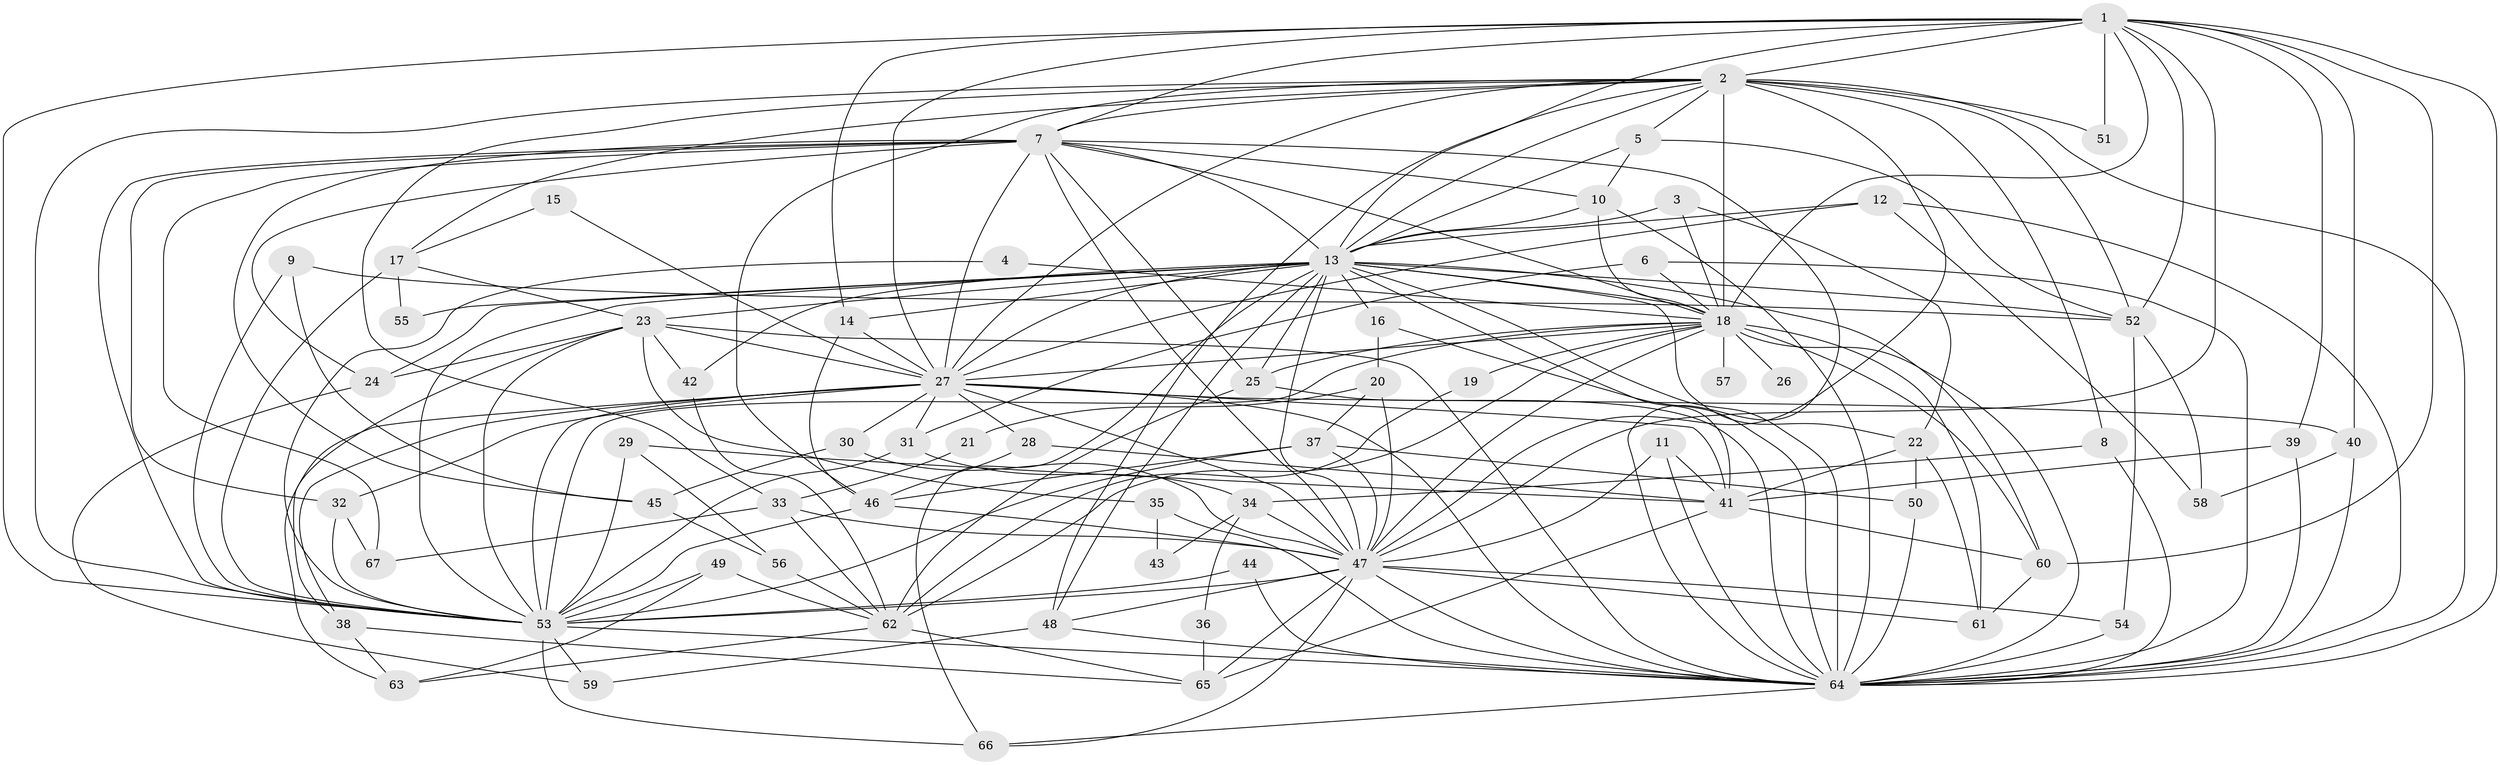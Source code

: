 // original degree distribution, {14: 0.007462686567164179, 16: 0.007462686567164179, 29: 0.007462686567164179, 15: 0.014925373134328358, 28: 0.007462686567164179, 24: 0.007462686567164179, 26: 0.007462686567164179, 23: 0.007462686567164179, 33: 0.007462686567164179, 3: 0.19402985074626866, 2: 0.5074626865671642, 5: 0.04477611940298507, 4: 0.13432835820895522, 9: 0.014925373134328358, 7: 0.007462686567164179, 6: 0.014925373134328358, 10: 0.007462686567164179}
// Generated by graph-tools (version 1.1) at 2025/01/03/09/25 03:01:15]
// undirected, 67 vertices, 196 edges
graph export_dot {
graph [start="1"]
  node [color=gray90,style=filled];
  1;
  2;
  3;
  4;
  5;
  6;
  7;
  8;
  9;
  10;
  11;
  12;
  13;
  14;
  15;
  16;
  17;
  18;
  19;
  20;
  21;
  22;
  23;
  24;
  25;
  26;
  27;
  28;
  29;
  30;
  31;
  32;
  33;
  34;
  35;
  36;
  37;
  38;
  39;
  40;
  41;
  42;
  43;
  44;
  45;
  46;
  47;
  48;
  49;
  50;
  51;
  52;
  53;
  54;
  55;
  56;
  57;
  58;
  59;
  60;
  61;
  62;
  63;
  64;
  65;
  66;
  67;
  1 -- 2 [weight=2.0];
  1 -- 7 [weight=1.0];
  1 -- 13 [weight=1.0];
  1 -- 14 [weight=1.0];
  1 -- 18 [weight=1.0];
  1 -- 27 [weight=1.0];
  1 -- 39 [weight=1.0];
  1 -- 40 [weight=1.0];
  1 -- 47 [weight=1.0];
  1 -- 51 [weight=1.0];
  1 -- 52 [weight=1.0];
  1 -- 53 [weight=1.0];
  1 -- 60 [weight=1.0];
  1 -- 64 [weight=1.0];
  2 -- 5 [weight=1.0];
  2 -- 7 [weight=2.0];
  2 -- 8 [weight=1.0];
  2 -- 13 [weight=2.0];
  2 -- 17 [weight=1.0];
  2 -- 18 [weight=3.0];
  2 -- 27 [weight=2.0];
  2 -- 33 [weight=1.0];
  2 -- 46 [weight=1.0];
  2 -- 47 [weight=2.0];
  2 -- 48 [weight=1.0];
  2 -- 51 [weight=2.0];
  2 -- 52 [weight=2.0];
  2 -- 53 [weight=2.0];
  2 -- 64 [weight=2.0];
  3 -- 13 [weight=1.0];
  3 -- 18 [weight=1.0];
  3 -- 22 [weight=1.0];
  4 -- 18 [weight=1.0];
  4 -- 53 [weight=1.0];
  5 -- 10 [weight=1.0];
  5 -- 13 [weight=1.0];
  5 -- 52 [weight=1.0];
  6 -- 18 [weight=1.0];
  6 -- 31 [weight=1.0];
  6 -- 64 [weight=1.0];
  7 -- 10 [weight=1.0];
  7 -- 13 [weight=1.0];
  7 -- 18 [weight=1.0];
  7 -- 24 [weight=1.0];
  7 -- 25 [weight=1.0];
  7 -- 27 [weight=1.0];
  7 -- 32 [weight=1.0];
  7 -- 45 [weight=1.0];
  7 -- 47 [weight=2.0];
  7 -- 53 [weight=1.0];
  7 -- 64 [weight=1.0];
  7 -- 67 [weight=1.0];
  8 -- 34 [weight=1.0];
  8 -- 64 [weight=1.0];
  9 -- 45 [weight=1.0];
  9 -- 52 [weight=1.0];
  9 -- 53 [weight=1.0];
  10 -- 13 [weight=1.0];
  10 -- 18 [weight=1.0];
  10 -- 64 [weight=1.0];
  11 -- 41 [weight=1.0];
  11 -- 47 [weight=1.0];
  11 -- 64 [weight=2.0];
  12 -- 13 [weight=1.0];
  12 -- 27 [weight=1.0];
  12 -- 58 [weight=1.0];
  12 -- 64 [weight=1.0];
  13 -- 14 [weight=1.0];
  13 -- 16 [weight=1.0];
  13 -- 18 [weight=2.0];
  13 -- 22 [weight=1.0];
  13 -- 23 [weight=1.0];
  13 -- 24 [weight=1.0];
  13 -- 25 [weight=1.0];
  13 -- 27 [weight=1.0];
  13 -- 41 [weight=2.0];
  13 -- 42 [weight=1.0];
  13 -- 47 [weight=2.0];
  13 -- 48 [weight=1.0];
  13 -- 52 [weight=1.0];
  13 -- 53 [weight=2.0];
  13 -- 55 [weight=1.0];
  13 -- 60 [weight=1.0];
  13 -- 64 [weight=3.0];
  13 -- 66 [weight=2.0];
  14 -- 27 [weight=1.0];
  14 -- 46 [weight=1.0];
  15 -- 17 [weight=1.0];
  15 -- 27 [weight=1.0];
  16 -- 20 [weight=1.0];
  16 -- 64 [weight=1.0];
  17 -- 23 [weight=1.0];
  17 -- 53 [weight=2.0];
  17 -- 55 [weight=1.0];
  18 -- 19 [weight=1.0];
  18 -- 25 [weight=1.0];
  18 -- 26 [weight=1.0];
  18 -- 27 [weight=1.0];
  18 -- 47 [weight=1.0];
  18 -- 53 [weight=1.0];
  18 -- 57 [weight=1.0];
  18 -- 60 [weight=1.0];
  18 -- 61 [weight=1.0];
  18 -- 62 [weight=1.0];
  18 -- 64 [weight=1.0];
  19 -- 62 [weight=1.0];
  20 -- 21 [weight=1.0];
  20 -- 37 [weight=1.0];
  20 -- 47 [weight=1.0];
  21 -- 33 [weight=1.0];
  22 -- 41 [weight=1.0];
  22 -- 50 [weight=1.0];
  22 -- 61 [weight=1.0];
  23 -- 24 [weight=1.0];
  23 -- 27 [weight=1.0];
  23 -- 35 [weight=1.0];
  23 -- 38 [weight=1.0];
  23 -- 42 [weight=1.0];
  23 -- 53 [weight=1.0];
  23 -- 64 [weight=1.0];
  24 -- 59 [weight=1.0];
  25 -- 62 [weight=1.0];
  25 -- 64 [weight=1.0];
  27 -- 28 [weight=1.0];
  27 -- 30 [weight=1.0];
  27 -- 31 [weight=1.0];
  27 -- 32 [weight=1.0];
  27 -- 38 [weight=1.0];
  27 -- 40 [weight=1.0];
  27 -- 41 [weight=1.0];
  27 -- 47 [weight=1.0];
  27 -- 53 [weight=2.0];
  27 -- 63 [weight=1.0];
  27 -- 64 [weight=1.0];
  28 -- 41 [weight=1.0];
  28 -- 46 [weight=1.0];
  29 -- 41 [weight=1.0];
  29 -- 53 [weight=1.0];
  29 -- 56 [weight=1.0];
  30 -- 45 [weight=1.0];
  30 -- 47 [weight=1.0];
  31 -- 34 [weight=1.0];
  31 -- 53 [weight=1.0];
  32 -- 53 [weight=1.0];
  32 -- 67 [weight=1.0];
  33 -- 47 [weight=1.0];
  33 -- 62 [weight=1.0];
  33 -- 67 [weight=1.0];
  34 -- 36 [weight=1.0];
  34 -- 43 [weight=2.0];
  34 -- 47 [weight=1.0];
  35 -- 43 [weight=1.0];
  35 -- 64 [weight=1.0];
  36 -- 65 [weight=1.0];
  37 -- 46 [weight=1.0];
  37 -- 47 [weight=1.0];
  37 -- 50 [weight=1.0];
  37 -- 53 [weight=1.0];
  38 -- 63 [weight=1.0];
  38 -- 65 [weight=1.0];
  39 -- 41 [weight=1.0];
  39 -- 64 [weight=1.0];
  40 -- 58 [weight=1.0];
  40 -- 64 [weight=1.0];
  41 -- 60 [weight=1.0];
  41 -- 65 [weight=1.0];
  42 -- 62 [weight=1.0];
  44 -- 53 [weight=1.0];
  44 -- 64 [weight=1.0];
  45 -- 56 [weight=1.0];
  46 -- 47 [weight=1.0];
  46 -- 53 [weight=1.0];
  47 -- 48 [weight=1.0];
  47 -- 53 [weight=4.0];
  47 -- 54 [weight=1.0];
  47 -- 61 [weight=1.0];
  47 -- 64 [weight=1.0];
  47 -- 65 [weight=1.0];
  47 -- 66 [weight=1.0];
  48 -- 59 [weight=1.0];
  48 -- 64 [weight=1.0];
  49 -- 53 [weight=1.0];
  49 -- 62 [weight=1.0];
  49 -- 63 [weight=1.0];
  50 -- 64 [weight=1.0];
  52 -- 54 [weight=1.0];
  52 -- 58 [weight=1.0];
  53 -- 59 [weight=1.0];
  53 -- 64 [weight=1.0];
  53 -- 66 [weight=1.0];
  54 -- 64 [weight=1.0];
  56 -- 62 [weight=1.0];
  60 -- 61 [weight=1.0];
  62 -- 63 [weight=1.0];
  62 -- 65 [weight=1.0];
  64 -- 66 [weight=1.0];
}

